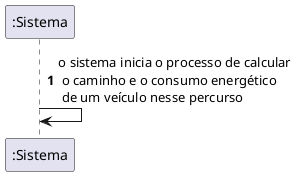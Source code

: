 @startuml
autonumber

participant ":Sistema" as SIS

SIS -> SIS : o sistema inicia o processo de calcular\n o caminho e o consumo energético\n de um veículo nesse percurso

@enduml